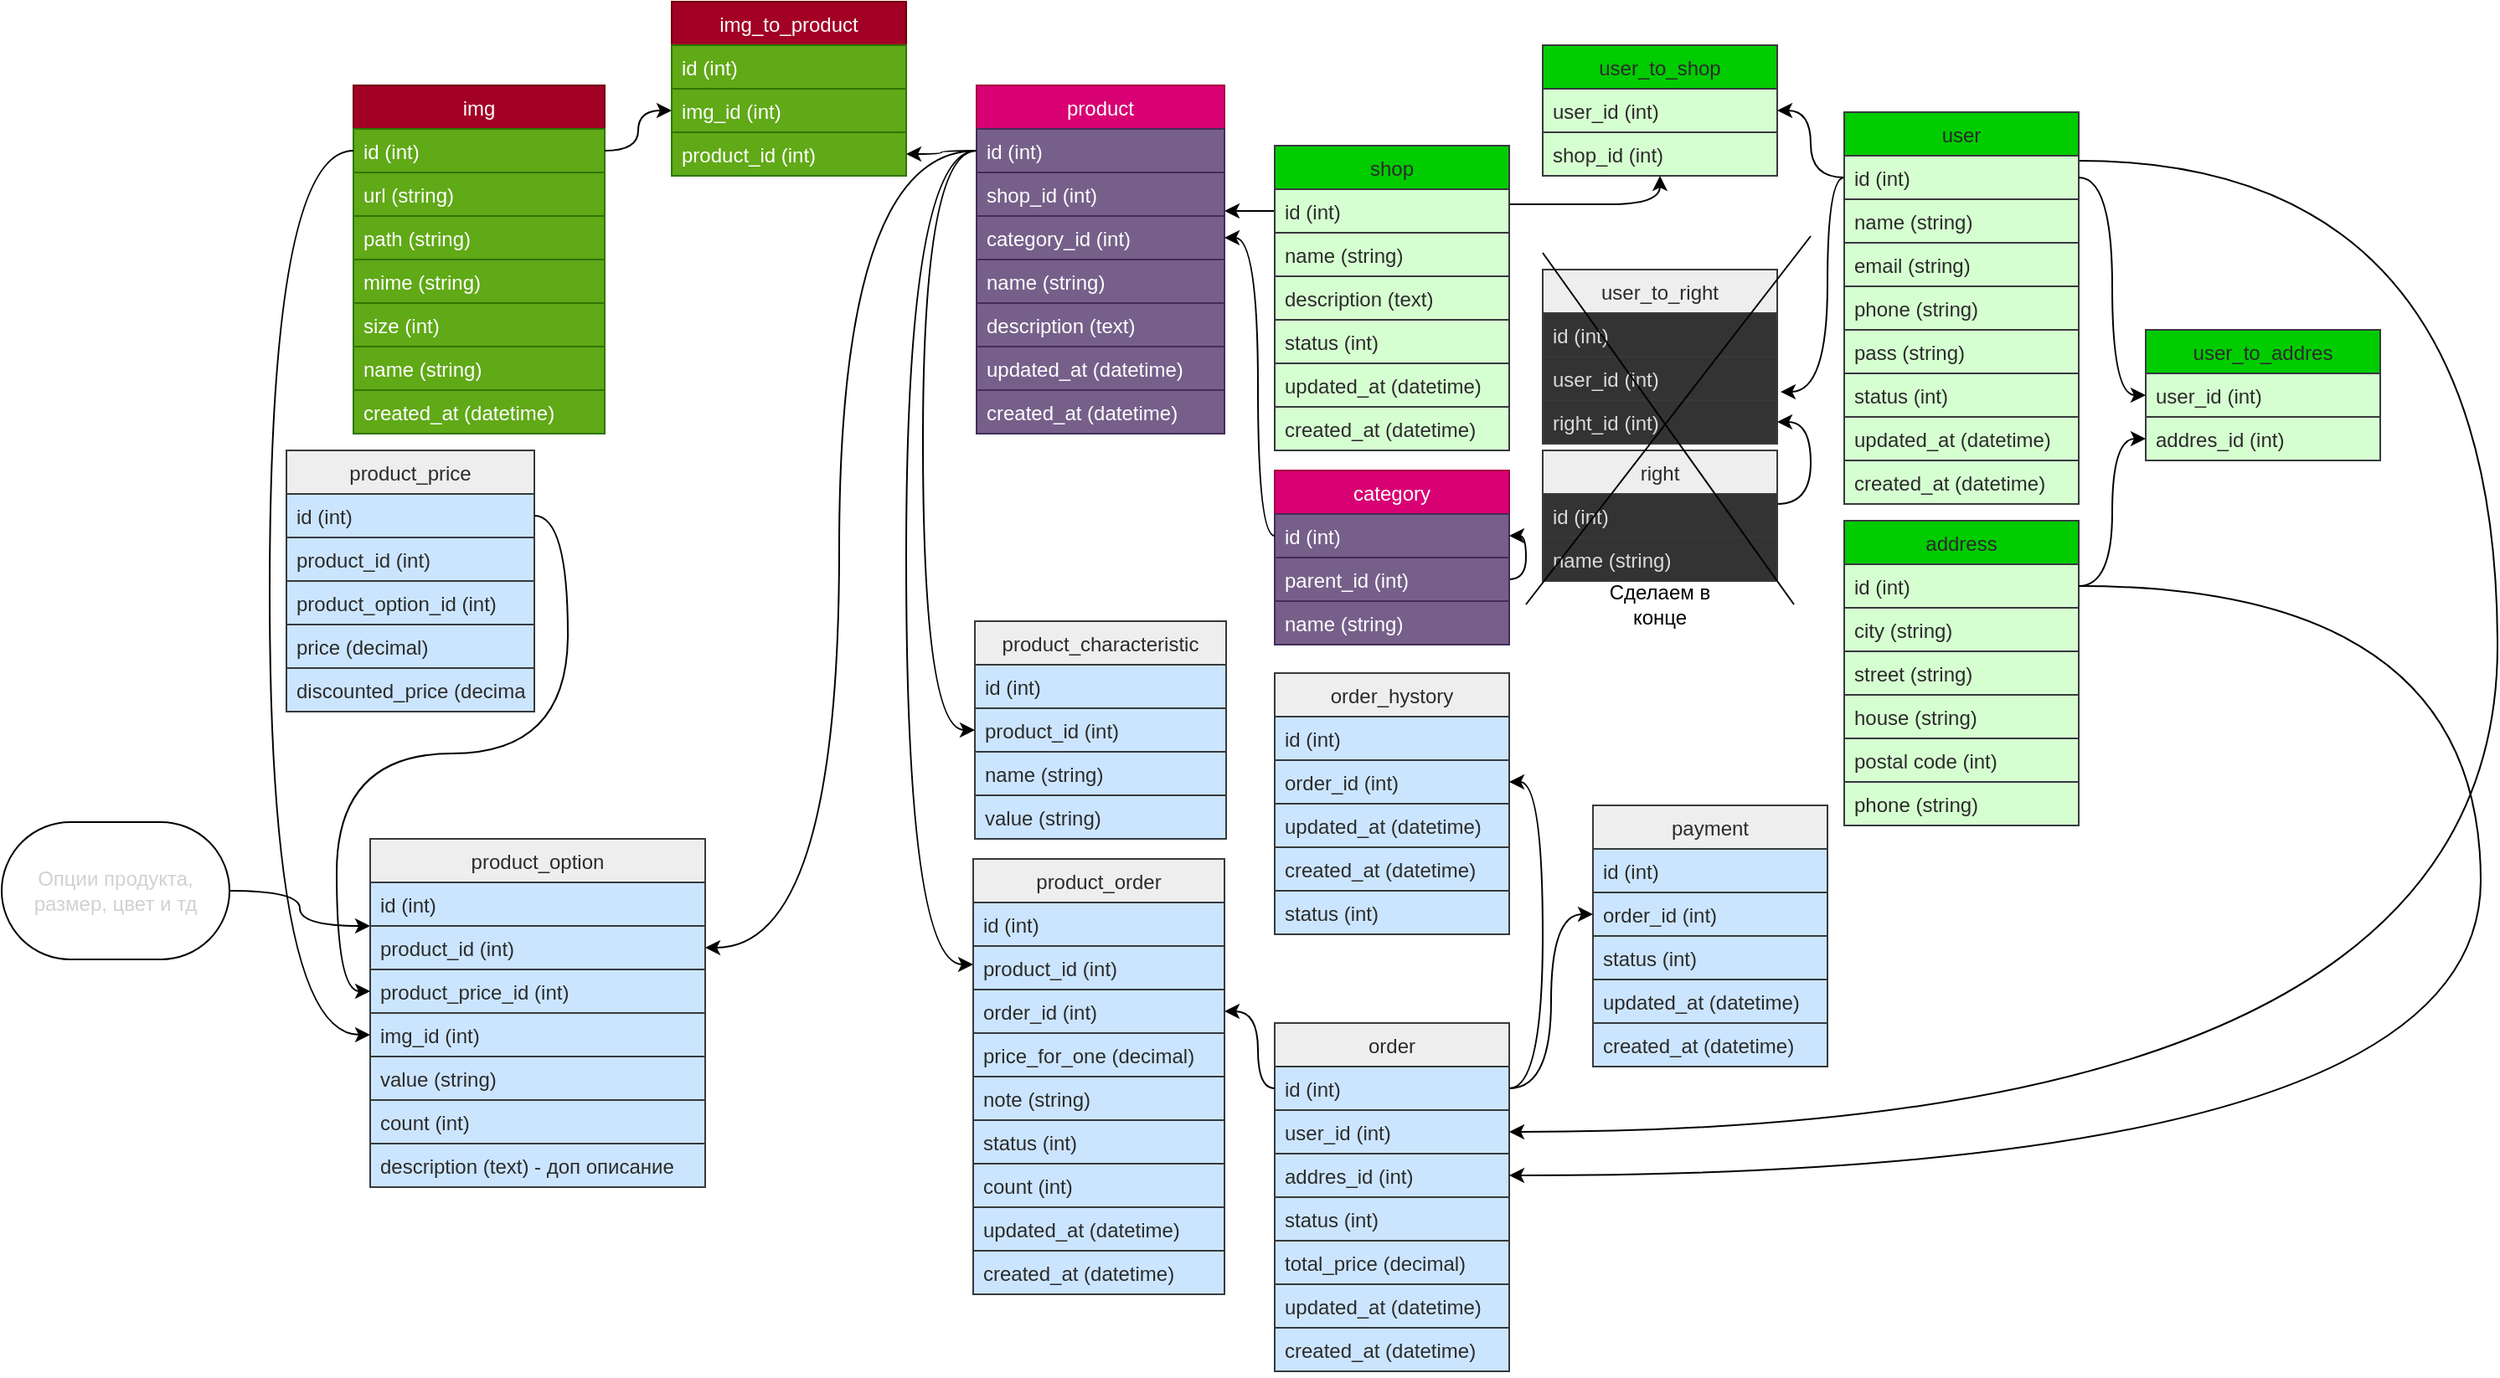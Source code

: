 <mxfile version="13.7.9" type="embed"><diagram id="L99GFlT6K3SowBf8tOCK" name="Page-1"><mxGraphModel dx="2072" dy="456" grid="1" gridSize="10" guides="1" tooltips="1" connect="1" arrows="1" fold="1" page="1" pageScale="1" pageWidth="1100" pageHeight="850" math="0" shadow="0"><root><mxCell id="0"/><mxCell id="1" parent="0"/><mxCell id="VBkov93yWaIdt4Ub14gF-1" style="edgeStyle=orthogonalEdgeStyle;orthogonalLoop=1;jettySize=auto;html=1;curved=1;fontColor=#2B2B2B;" parent="1" source="VBkov93yWaIdt4Ub14gF-20" target="VBkov93yWaIdt4Ub14gF-11" edge="1"><mxGeometry relative="1" as="geometry"><Array as="points"><mxPoint x="360" y="125"/><mxPoint x="360" y="125"/></Array></mxGeometry></mxCell><mxCell id="VBkov93yWaIdt4Ub14gF-2" style="edgeStyle=orthogonalEdgeStyle;orthogonalLoop=1;jettySize=auto;html=1;entryX=0;entryY=0.5;entryDx=0;entryDy=0;curved=1;fontColor=#2B2B2B;" parent="1" source="VBkov93yWaIdt4Ub14gF-10" target="VBkov93yWaIdt4Ub14gF-101" edge="1"><mxGeometry relative="1" as="geometry"><Array as="points"><mxPoint x="120" y="99"/><mxPoint x="120" y="445"/></Array></mxGeometry></mxCell><mxCell id="VBkov93yWaIdt4Ub14gF-3" style="edgeStyle=orthogonalEdgeStyle;orthogonalLoop=1;jettySize=auto;html=1;entryX=1;entryY=0.5;entryDx=0;entryDy=0;curved=1;fontColor=#2B2B2B;" parent="1" source="VBkov93yWaIdt4Ub14gF-66" target="VBkov93yWaIdt4Ub14gF-64" edge="1"><mxGeometry relative="1" as="geometry"><Array as="points"><mxPoint x="650" y="310"/><mxPoint x="650" y="261"/></Array></mxGeometry></mxCell><mxCell id="VBkov93yWaIdt4Ub14gF-4" style="edgeStyle=orthogonalEdgeStyle;orthogonalLoop=1;jettySize=auto;html=1;curved=1;fontColor=#2B2B2B;" parent="1" source="VBkov93yWaIdt4Ub14gF-10" target="VBkov93yWaIdt4Ub14gF-41" edge="1"><mxGeometry relative="1" as="geometry"><Array as="points"><mxPoint x="110" y="99"/><mxPoint x="110" y="585"/></Array></mxGeometry></mxCell><mxCell id="VBkov93yWaIdt4Ub14gF-5" style="edgeStyle=orthogonalEdgeStyle;orthogonalLoop=1;jettySize=auto;html=1;curved=1;fontColor=#2B2B2B;" parent="1" source="VBkov93yWaIdt4Ub14gF-20" target="VBkov93yWaIdt4Ub14gF-29" edge="1"><mxGeometry relative="1" as="geometry"><Array as="points"><mxPoint x="500" y="131"/><mxPoint x="500" y="131"/></Array></mxGeometry></mxCell><mxCell id="VBkov93yWaIdt4Ub14gF-6" style="edgeStyle=orthogonalEdgeStyle;orthogonalLoop=1;jettySize=auto;html=1;entryX=1;entryY=0.5;entryDx=0;entryDy=0;curved=1;fontColor=#2B2B2B;" parent="1" source="VBkov93yWaIdt4Ub14gF-31" target="VBkov93yWaIdt4Ub14gF-28" edge="1"><mxGeometry relative="1" as="geometry"/></mxCell><mxCell id="VBkov93yWaIdt4Ub14gF-7" style="edgeStyle=orthogonalEdgeStyle;curved=1;rounded=0;orthogonalLoop=1;jettySize=auto;html=1;entryX=1;entryY=0.5;entryDx=0;entryDy=0;fontColor=#2B2B2B;" parent="1" source="VBkov93yWaIdt4Ub14gF-31" target="VBkov93yWaIdt4Ub14gF-70" edge="1"><mxGeometry relative="1" as="geometry"><Array as="points"><mxPoint x="1060" y="105"/><mxPoint x="1060" y="685"/></Array></mxGeometry></mxCell><mxCell id="VBkov93yWaIdt4Ub14gF-8" style="edgeStyle=orthogonalEdgeStyle;curved=1;rounded=0;orthogonalLoop=1;jettySize=auto;html=1;entryX=1.014;entryY=0.808;entryDx=0;entryDy=0;entryPerimeter=0;fontColor=#2B2B2B;" parent="1" source="VBkov93yWaIdt4Ub14gF-31" target="VBkov93yWaIdt4Ub14gF-63" edge="1"><mxGeometry relative="1" as="geometry"><Array as="points"><mxPoint x="660" y="115"/><mxPoint x="660" y="243"/></Array></mxGeometry></mxCell><mxCell id="VBkov93yWaIdt4Ub14gF-9" value="product" style="swimlane;fontStyle=0;childLayout=stackLayout;horizontal=1;startSize=26;fillColor=#d80073;horizontalStack=0;resizeParent=1;resizeParentMax=0;resizeLast=0;collapsible=1;marginBottom=0;strokeColor=#A50040;fontColor=#ffffff;" parent="1" vertex="1"><mxGeometry x="152" y="60" width="148" height="208" as="geometry"><mxRectangle x="170" y="40" width="70" height="26" as="alternateBounds"/></mxGeometry></mxCell><mxCell id="VBkov93yWaIdt4Ub14gF-10" value="id (int)" style="text;strokeColor=#432D57;fillColor=#76608a;align=left;verticalAlign=top;spacingLeft=4;spacingRight=4;overflow=hidden;rotatable=0;points=[[0,0.5],[1,0.5]];portConstraint=eastwest;fontColor=#ffffff;" parent="VBkov93yWaIdt4Ub14gF-9" vertex="1"><mxGeometry y="26" width="148" height="26" as="geometry"/></mxCell><mxCell id="VBkov93yWaIdt4Ub14gF-11" value="shop_id (int)&#10; " style="text;strokeColor=#432D57;fillColor=#76608a;align=left;verticalAlign=top;spacingLeft=4;spacingRight=4;overflow=hidden;rotatable=0;points=[[0,0.5],[1,0.5]];portConstraint=eastwest;fontColor=#ffffff;" parent="VBkov93yWaIdt4Ub14gF-9" vertex="1"><mxGeometry y="52" width="148" height="26" as="geometry"/></mxCell><mxCell id="VBkov93yWaIdt4Ub14gF-12" value="category_id (int)" style="text;strokeColor=#432D57;fillColor=#76608a;align=left;verticalAlign=top;spacingLeft=4;spacingRight=4;overflow=hidden;rotatable=0;points=[[0,0.5],[1,0.5]];portConstraint=eastwest;fontColor=#ffffff;" parent="VBkov93yWaIdt4Ub14gF-9" vertex="1"><mxGeometry y="78" width="148" height="26" as="geometry"/></mxCell><mxCell id="VBkov93yWaIdt4Ub14gF-13" value="name (string)" style="text;strokeColor=#432D57;fillColor=#76608a;align=left;verticalAlign=top;spacingLeft=4;spacingRight=4;overflow=hidden;rotatable=0;points=[[0,0.5],[1,0.5]];portConstraint=eastwest;fontColor=#ffffff;" parent="VBkov93yWaIdt4Ub14gF-9" vertex="1"><mxGeometry y="104" width="148" height="26" as="geometry"/></mxCell><mxCell id="VBkov93yWaIdt4Ub14gF-14" value="description (text)" style="text;strokeColor=#432D57;fillColor=#76608a;align=left;verticalAlign=top;spacingLeft=4;spacingRight=4;overflow=hidden;rotatable=0;points=[[0,0.5],[1,0.5]];portConstraint=eastwest;fontColor=#ffffff;" parent="VBkov93yWaIdt4Ub14gF-9" vertex="1"><mxGeometry y="130" width="148" height="26" as="geometry"/></mxCell><mxCell id="VBkov93yWaIdt4Ub14gF-17" value="updated_at (datetime)" style="text;strokeColor=#432D57;fillColor=#76608a;align=left;verticalAlign=top;spacingLeft=4;spacingRight=4;overflow=hidden;rotatable=0;points=[[0,0.5],[1,0.5]];portConstraint=eastwest;fontColor=#ffffff;" parent="VBkov93yWaIdt4Ub14gF-9" vertex="1"><mxGeometry y="156" width="148" height="26" as="geometry"/></mxCell><mxCell id="VBkov93yWaIdt4Ub14gF-18" value="created_at (datetime)" style="text;strokeColor=#432D57;fillColor=#76608a;align=left;verticalAlign=top;spacingLeft=4;spacingRight=4;overflow=hidden;rotatable=0;points=[[0,0.5],[1,0.5]];portConstraint=eastwest;fontColor=#ffffff;" parent="VBkov93yWaIdt4Ub14gF-9" vertex="1"><mxGeometry y="182" width="148" height="26" as="geometry"/></mxCell><mxCell id="VBkov93yWaIdt4Ub14gF-19" value="shop" style="swimlane;fontStyle=0;childLayout=stackLayout;horizontal=1;startSize=26;horizontalStack=0;resizeParent=1;resizeParentMax=0;resizeLast=0;collapsible=1;marginBottom=0;strokeColor=#36393d;fillColor=#00CC00;fontColor=#2B2B2B;" parent="1" vertex="1"><mxGeometry x="330" y="96" width="140" height="182" as="geometry"><mxRectangle x="410" y="40" width="60" height="26" as="alternateBounds"/></mxGeometry></mxCell><mxCell id="VBkov93yWaIdt4Ub14gF-20" value="id (int)" style="text;strokeColor=#36393d;align=left;verticalAlign=top;spacingLeft=4;spacingRight=4;overflow=hidden;rotatable=0;points=[[0,0.5],[1,0.5]];portConstraint=eastwest;fillColor=#D6FFD1;fontColor=#2B2B2B;" parent="VBkov93yWaIdt4Ub14gF-19" vertex="1"><mxGeometry y="26" width="140" height="26" as="geometry"/></mxCell><mxCell id="VBkov93yWaIdt4Ub14gF-21" value="name (string)" style="text;strokeColor=#36393d;align=left;verticalAlign=top;spacingLeft=4;spacingRight=4;overflow=hidden;rotatable=0;points=[[0,0.5],[1,0.5]];portConstraint=eastwest;fillColor=#D6FFD1;fontColor=#2B2B2B;" parent="VBkov93yWaIdt4Ub14gF-19" vertex="1"><mxGeometry y="52" width="140" height="26" as="geometry"/></mxCell><mxCell id="VBkov93yWaIdt4Ub14gF-22" value="description (text)" style="text;strokeColor=#36393d;align=left;verticalAlign=top;spacingLeft=4;spacingRight=4;overflow=hidden;rotatable=0;points=[[0,0.5],[1,0.5]];portConstraint=eastwest;fillColor=#D6FFD1;fontColor=#2B2B2B;" parent="VBkov93yWaIdt4Ub14gF-19" vertex="1"><mxGeometry y="78" width="140" height="26" as="geometry"/></mxCell><mxCell id="VBkov93yWaIdt4Ub14gF-23" value="status (int)" style="text;strokeColor=#36393d;align=left;verticalAlign=top;spacingLeft=4;spacingRight=4;overflow=hidden;rotatable=0;points=[[0,0.5],[1,0.5]];portConstraint=eastwest;fillColor=#D6FFD1;fontColor=#2B2B2B;" parent="VBkov93yWaIdt4Ub14gF-19" vertex="1"><mxGeometry y="104" width="140" height="26" as="geometry"/></mxCell><mxCell id="VBkov93yWaIdt4Ub14gF-24" value="updated_at (datetime)" style="text;strokeColor=#36393d;align=left;verticalAlign=top;spacingLeft=4;spacingRight=4;overflow=hidden;rotatable=0;points=[[0,0.5],[1,0.5]];portConstraint=eastwest;fillColor=#D6FFD1;fontColor=#2B2B2B;" parent="VBkov93yWaIdt4Ub14gF-19" vertex="1"><mxGeometry y="130" width="140" height="26" as="geometry"/></mxCell><mxCell id="VBkov93yWaIdt4Ub14gF-25" value="created_at (datetime)" style="text;strokeColor=#36393d;align=left;verticalAlign=top;spacingLeft=4;spacingRight=4;overflow=hidden;rotatable=0;points=[[0,0.5],[1,0.5]];portConstraint=eastwest;fillColor=#D6FFD1;fontColor=#2B2B2B;" parent="VBkov93yWaIdt4Ub14gF-19" vertex="1"><mxGeometry y="156" width="140" height="26" as="geometry"/></mxCell><mxCell id="VBkov93yWaIdt4Ub14gF-30" value="user" style="swimlane;fontStyle=0;childLayout=stackLayout;horizontal=1;startSize=26;horizontalStack=0;resizeParent=1;resizeParentMax=0;resizeLast=0;collapsible=1;marginBottom=0;strokeColor=#36393d;fillColor=#00CC00;fontColor=#2B2B2B;" parent="1" vertex="1"><mxGeometry x="670" y="76" width="140" height="234" as="geometry"><mxRectangle x="830" y="40" width="60" height="26" as="alternateBounds"/></mxGeometry></mxCell><mxCell id="VBkov93yWaIdt4Ub14gF-31" value="id (int)" style="text;strokeColor=#36393d;align=left;verticalAlign=top;spacingLeft=4;spacingRight=4;overflow=hidden;rotatable=0;points=[[0,0.5],[1,0.5]];portConstraint=eastwest;fillColor=#D6FFD1;fontColor=#2B2B2B;" parent="VBkov93yWaIdt4Ub14gF-30" vertex="1"><mxGeometry y="26" width="140" height="26" as="geometry"/></mxCell><mxCell id="VBkov93yWaIdt4Ub14gF-32" value="name (string)" style="text;strokeColor=#36393d;align=left;verticalAlign=top;spacingLeft=4;spacingRight=4;overflow=hidden;rotatable=0;points=[[0,0.5],[1,0.5]];portConstraint=eastwest;fillColor=#D6FFD1;fontColor=#2B2B2B;" parent="VBkov93yWaIdt4Ub14gF-30" vertex="1"><mxGeometry y="52" width="140" height="26" as="geometry"/></mxCell><mxCell id="VBkov93yWaIdt4Ub14gF-33" value="email (string)" style="text;strokeColor=#36393d;align=left;verticalAlign=top;spacingLeft=4;spacingRight=4;overflow=hidden;rotatable=0;points=[[0,0.5],[1,0.5]];portConstraint=eastwest;fillColor=#D6FFD1;fontColor=#2B2B2B;" parent="VBkov93yWaIdt4Ub14gF-30" vertex="1"><mxGeometry y="78" width="140" height="26" as="geometry"/></mxCell><mxCell id="VBkov93yWaIdt4Ub14gF-34" value="phone (string)" style="text;strokeColor=#36393d;align=left;verticalAlign=top;spacingLeft=4;spacingRight=4;overflow=hidden;rotatable=0;points=[[0,0.5],[1,0.5]];portConstraint=eastwest;fillColor=#D6FFD1;fontColor=#2B2B2B;" parent="VBkov93yWaIdt4Ub14gF-30" vertex="1"><mxGeometry y="104" width="140" height="26" as="geometry"/></mxCell><mxCell id="VBkov93yWaIdt4Ub14gF-35" value="pass (string)" style="text;strokeColor=#36393d;align=left;verticalAlign=top;spacingLeft=4;spacingRight=4;overflow=hidden;rotatable=0;points=[[0,0.5],[1,0.5]];portConstraint=eastwest;fillColor=#D6FFD1;fontColor=#2B2B2B;" parent="VBkov93yWaIdt4Ub14gF-30" vertex="1"><mxGeometry y="130" width="140" height="26" as="geometry"/></mxCell><mxCell id="VBkov93yWaIdt4Ub14gF-36" value="status (int)" style="text;strokeColor=#36393d;align=left;verticalAlign=top;spacingLeft=4;spacingRight=4;overflow=hidden;rotatable=0;points=[[0,0.5],[1,0.5]];portConstraint=eastwest;fillColor=#D6FFD1;fontColor=#2B2B2B;" parent="VBkov93yWaIdt4Ub14gF-30" vertex="1"><mxGeometry y="156" width="140" height="26" as="geometry"/></mxCell><mxCell id="VBkov93yWaIdt4Ub14gF-37" value="updated_at (datetime)" style="text;strokeColor=#36393d;align=left;verticalAlign=top;spacingLeft=4;spacingRight=4;overflow=hidden;rotatable=0;points=[[0,0.5],[1,0.5]];portConstraint=eastwest;fillColor=#D6FFD1;fontColor=#2B2B2B;" parent="VBkov93yWaIdt4Ub14gF-30" vertex="1"><mxGeometry y="182" width="140" height="26" as="geometry"/></mxCell><mxCell id="VBkov93yWaIdt4Ub14gF-38" value="created_at (datetime)" style="text;strokeColor=#36393d;align=left;verticalAlign=top;spacingLeft=4;spacingRight=4;overflow=hidden;rotatable=0;points=[[0,0.5],[1,0.5]];portConstraint=eastwest;fillColor=#D6FFD1;fontColor=#2B2B2B;" parent="VBkov93yWaIdt4Ub14gF-30" vertex="1"><mxGeometry y="208" width="140" height="26" as="geometry"/></mxCell><mxCell id="VBkov93yWaIdt4Ub14gF-26" value="user_to_shop" style="swimlane;fontStyle=0;childLayout=stackLayout;horizontal=1;startSize=26;horizontalStack=0;resizeParent=1;resizeParentMax=0;resizeLast=0;collapsible=1;marginBottom=0;strokeColor=#36393d;fillColor=#00CC00;fontColor=#2B2B2B;" parent="1" vertex="1"><mxGeometry x="490" y="36" width="140" height="78" as="geometry"><mxRectangle x="630" y="40" width="120" height="26" as="alternateBounds"/></mxGeometry></mxCell><mxCell id="VBkov93yWaIdt4Ub14gF-28" value="user_id (int)" style="text;strokeColor=#36393d;align=left;verticalAlign=top;spacingLeft=4;spacingRight=4;overflow=hidden;rotatable=0;points=[[0,0.5],[1,0.5]];portConstraint=eastwest;fillColor=#D6FFD1;fontColor=#2B2B2B;" parent="VBkov93yWaIdt4Ub14gF-26" vertex="1"><mxGeometry y="26" width="140" height="26" as="geometry"/></mxCell><mxCell id="VBkov93yWaIdt4Ub14gF-29" value="shop_id (int)" style="text;strokeColor=#36393d;align=left;verticalAlign=top;spacingLeft=4;spacingRight=4;overflow=hidden;rotatable=0;points=[[0,0.5],[1,0.5]];portConstraint=eastwest;fillColor=#D6FFD1;fontColor=#2B2B2B;" parent="VBkov93yWaIdt4Ub14gF-26" vertex="1"><mxGeometry y="52" width="140" height="26" as="geometry"/></mxCell><mxCell id="VBkov93yWaIdt4Ub14gF-39" value="product_order" style="swimlane;fontStyle=0;childLayout=stackLayout;horizontal=1;startSize=26;fillColor=#eeeeee;horizontalStack=0;resizeParent=1;resizeParentMax=0;resizeLast=0;collapsible=1;marginBottom=0;strokeColor=#36393d;fontColor=#2B2B2B;" parent="1" vertex="1"><mxGeometry x="150" y="522" width="150" height="260" as="geometry"/></mxCell><mxCell id="VBkov93yWaIdt4Ub14gF-40" value="id (int)" style="text;strokeColor=#36393d;fillColor=#cce5ff;align=left;verticalAlign=top;spacingLeft=4;spacingRight=4;overflow=hidden;rotatable=0;points=[[0,0.5],[1,0.5]];portConstraint=eastwest;fontColor=#2B2B2B;" parent="VBkov93yWaIdt4Ub14gF-39" vertex="1"><mxGeometry y="26" width="150" height="26" as="geometry"/></mxCell><mxCell id="VBkov93yWaIdt4Ub14gF-41" value="product_id (int)&#10;&#10;&#10;" style="text;strokeColor=#36393d;fillColor=#cce5ff;align=left;verticalAlign=top;spacingLeft=4;spacingRight=4;overflow=hidden;rotatable=0;points=[[0,0.5],[1,0.5]];portConstraint=eastwest;fontColor=#2B2B2B;" parent="VBkov93yWaIdt4Ub14gF-39" vertex="1"><mxGeometry y="52" width="150" height="26" as="geometry"/></mxCell><mxCell id="VBkov93yWaIdt4Ub14gF-42" value="order_id (int)" style="text;strokeColor=#36393d;fillColor=#cce5ff;align=left;verticalAlign=top;spacingLeft=4;spacingRight=4;overflow=hidden;rotatable=0;points=[[0,0.5],[1,0.5]];portConstraint=eastwest;fontColor=#2B2B2B;" parent="VBkov93yWaIdt4Ub14gF-39" vertex="1"><mxGeometry y="78" width="150" height="26" as="geometry"/></mxCell><mxCell id="VBkov93yWaIdt4Ub14gF-43" value="price_for_one (decimal)" style="text;strokeColor=#36393d;fillColor=#cce5ff;align=left;verticalAlign=top;spacingLeft=4;spacingRight=4;overflow=hidden;rotatable=0;points=[[0,0.5],[1,0.5]];portConstraint=eastwest;fontColor=#2B2B2B;" parent="VBkov93yWaIdt4Ub14gF-39" vertex="1"><mxGeometry y="104" width="150" height="26" as="geometry"/></mxCell><mxCell id="VBkov93yWaIdt4Ub14gF-44" value="note (string)" style="text;strokeColor=#36393d;fillColor=#cce5ff;align=left;verticalAlign=top;spacingLeft=4;spacingRight=4;overflow=hidden;rotatable=0;points=[[0,0.5],[1,0.5]];portConstraint=eastwest;fontColor=#2B2B2B;" parent="VBkov93yWaIdt4Ub14gF-39" vertex="1"><mxGeometry y="130" width="150" height="26" as="geometry"/></mxCell><mxCell id="VBkov93yWaIdt4Ub14gF-45" value="status (int)" style="text;strokeColor=#36393d;fillColor=#cce5ff;align=left;verticalAlign=top;spacingLeft=4;spacingRight=4;overflow=hidden;rotatable=0;points=[[0,0.5],[1,0.5]];portConstraint=eastwest;fontColor=#2B2B2B;" parent="VBkov93yWaIdt4Ub14gF-39" vertex="1"><mxGeometry y="156" width="150" height="26" as="geometry"/></mxCell><mxCell id="VBkov93yWaIdt4Ub14gF-46" value="count (int)" style="text;strokeColor=#36393d;fillColor=#cce5ff;align=left;verticalAlign=top;spacingLeft=4;spacingRight=4;overflow=hidden;rotatable=0;points=[[0,0.5],[1,0.5]];portConstraint=eastwest;fontColor=#2B2B2B;" parent="VBkov93yWaIdt4Ub14gF-39" vertex="1"><mxGeometry y="182" width="150" height="26" as="geometry"/></mxCell><mxCell id="VBkov93yWaIdt4Ub14gF-47" value="updated_at (datetime)" style="text;strokeColor=#36393d;fillColor=#cce5ff;align=left;verticalAlign=top;spacingLeft=4;spacingRight=4;overflow=hidden;rotatable=0;points=[[0,0.5],[1,0.5]];portConstraint=eastwest;fontColor=#2B2B2B;" parent="VBkov93yWaIdt4Ub14gF-39" vertex="1"><mxGeometry y="208" width="150" height="26" as="geometry"/></mxCell><mxCell id="VBkov93yWaIdt4Ub14gF-48" value="created_at (datetime)" style="text;strokeColor=#36393d;fillColor=#cce5ff;align=left;verticalAlign=top;spacingLeft=4;spacingRight=4;overflow=hidden;rotatable=0;points=[[0,0.5],[1,0.5]];portConstraint=eastwest;fontColor=#2B2B2B;" parent="VBkov93yWaIdt4Ub14gF-39" vertex="1"><mxGeometry y="234" width="150" height="26" as="geometry"/></mxCell><mxCell id="VBkov93yWaIdt4Ub14gF-49" value="category" style="swimlane;fontStyle=0;childLayout=stackLayout;horizontal=1;startSize=26;fillColor=#d80073;horizontalStack=0;resizeParent=1;resizeParentMax=0;resizeLast=0;collapsible=1;marginBottom=0;strokeColor=#A50040;fontColor=#ffffff;" parent="1" vertex="1"><mxGeometry x="330" y="290" width="140" height="104" as="geometry"><mxRectangle x="410" y="290" width="80" height="26" as="alternateBounds"/></mxGeometry></mxCell><mxCell id="VBkov93yWaIdt4Ub14gF-50" value="id (int)" style="text;strokeColor=#432D57;fillColor=#76608a;align=left;verticalAlign=top;spacingLeft=4;spacingRight=4;overflow=hidden;rotatable=0;points=[[0,0.5],[1,0.5]];portConstraint=eastwest;fontColor=#ffffff;" parent="VBkov93yWaIdt4Ub14gF-49" vertex="1"><mxGeometry y="26" width="140" height="26" as="geometry"/></mxCell><mxCell id="VBkov93yWaIdt4Ub14gF-51" style="edgeStyle=orthogonalEdgeStyle;orthogonalLoop=1;jettySize=auto;html=1;curved=1;fontColor=#2B2B2B;" parent="VBkov93yWaIdt4Ub14gF-49" source="VBkov93yWaIdt4Ub14gF-52" target="VBkov93yWaIdt4Ub14gF-50" edge="1"><mxGeometry relative="1" as="geometry"><Array as="points"><mxPoint x="150" y="65"/><mxPoint x="150" y="39"/></Array></mxGeometry></mxCell><mxCell id="VBkov93yWaIdt4Ub14gF-52" value="parent_id (int)&#10;" style="text;strokeColor=#432D57;fillColor=#76608a;align=left;verticalAlign=top;spacingLeft=4;spacingRight=4;overflow=hidden;rotatable=0;points=[[0,0.5],[1,0.5]];portConstraint=eastwest;fontColor=#ffffff;" parent="VBkov93yWaIdt4Ub14gF-49" vertex="1"><mxGeometry y="52" width="140" height="26" as="geometry"/></mxCell><mxCell id="VBkov93yWaIdt4Ub14gF-53" value="name (string)" style="text;strokeColor=#432D57;fillColor=#76608a;align=left;verticalAlign=top;spacingLeft=4;spacingRight=4;overflow=hidden;rotatable=0;points=[[0,0.5],[1,0.5]];portConstraint=eastwest;fontColor=#ffffff;" parent="VBkov93yWaIdt4Ub14gF-49" vertex="1"><mxGeometry y="78" width="140" height="26" as="geometry"/></mxCell><mxCell id="VBkov93yWaIdt4Ub14gF-54" value="order_hystory" style="swimlane;fontStyle=0;childLayout=stackLayout;horizontal=1;startSize=26;fillColor=#eeeeee;horizontalStack=0;resizeParent=1;resizeParentMax=0;resizeLast=0;collapsible=1;marginBottom=0;strokeColor=#36393d;fontColor=#2B2B2B;" parent="1" vertex="1"><mxGeometry x="330" y="411" width="140" height="156" as="geometry"/></mxCell><mxCell id="VBkov93yWaIdt4Ub14gF-55" value="id (int)" style="text;strokeColor=#36393d;fillColor=#cce5ff;align=left;verticalAlign=top;spacingLeft=4;spacingRight=4;overflow=hidden;rotatable=0;points=[[0,0.5],[1,0.5]];portConstraint=eastwest;fontColor=#2B2B2B;" parent="VBkov93yWaIdt4Ub14gF-54" vertex="1"><mxGeometry y="26" width="140" height="26" as="geometry"/></mxCell><mxCell id="VBkov93yWaIdt4Ub14gF-56" value="order_id (int)" style="text;strokeColor=#36393d;fillColor=#cce5ff;align=left;verticalAlign=top;spacingLeft=4;spacingRight=4;overflow=hidden;rotatable=0;points=[[0,0.5],[1,0.5]];portConstraint=eastwest;fontColor=#2B2B2B;" parent="VBkov93yWaIdt4Ub14gF-54" vertex="1"><mxGeometry y="52" width="140" height="26" as="geometry"/></mxCell><mxCell id="VBkov93yWaIdt4Ub14gF-57" value="updated_at (datetime)" style="text;strokeColor=#36393d;fillColor=#cce5ff;align=left;verticalAlign=top;spacingLeft=4;spacingRight=4;overflow=hidden;rotatable=0;points=[[0,0.5],[1,0.5]];portConstraint=eastwest;fontColor=#2B2B2B;" parent="VBkov93yWaIdt4Ub14gF-54" vertex="1"><mxGeometry y="78" width="140" height="26" as="geometry"/></mxCell><mxCell id="VBkov93yWaIdt4Ub14gF-58" value="created_at (datetime)" style="text;strokeColor=#36393d;fillColor=#cce5ff;align=left;verticalAlign=top;spacingLeft=4;spacingRight=4;overflow=hidden;rotatable=0;points=[[0,0.5],[1,0.5]];portConstraint=eastwest;fontColor=#2B2B2B;" parent="VBkov93yWaIdt4Ub14gF-54" vertex="1"><mxGeometry y="104" width="140" height="26" as="geometry"/></mxCell><mxCell id="VBkov93yWaIdt4Ub14gF-59" value="status (int)" style="text;strokeColor=#36393d;fillColor=#cce5ff;align=left;verticalAlign=top;spacingLeft=4;spacingRight=4;overflow=hidden;rotatable=0;points=[[0,0.5],[1,0.5]];portConstraint=eastwest;fontColor=#2B2B2B;" parent="VBkov93yWaIdt4Ub14gF-54" vertex="1"><mxGeometry y="130" width="140" height="26" as="geometry"/></mxCell><mxCell id="VBkov93yWaIdt4Ub14gF-60" style="edgeStyle=orthogonalEdgeStyle;curved=1;rounded=0;orthogonalLoop=1;jettySize=auto;html=1;fontColor=#2B2B2B;" parent="1" source="VBkov93yWaIdt4Ub14gF-50" target="VBkov93yWaIdt4Ub14gF-12" edge="1"><mxGeometry relative="1" as="geometry"><Array as="points"><mxPoint x="320" y="329"/><mxPoint x="320" y="151"/></Array></mxGeometry></mxCell><mxCell id="VBkov93yWaIdt4Ub14gF-61" value="user_to_right" style="swimlane;fontStyle=0;childLayout=stackLayout;horizontal=1;startSize=26;fillColor=#eeeeee;horizontalStack=0;resizeParent=1;resizeParentMax=0;resizeLast=0;collapsible=1;marginBottom=0;strokeColor=#36393d;fontColor=#2B2B2B;" parent="1" vertex="1"><mxGeometry x="490" y="170" width="140" height="104" as="geometry"><mxRectangle x="630" y="180" width="110" height="26" as="alternateBounds"/></mxGeometry></mxCell><mxCell id="VBkov93yWaIdt4Ub14gF-62" value="id (int)" style="text;strokeColor=#36393d;align=left;verticalAlign=top;spacingLeft=4;spacingRight=4;overflow=hidden;rotatable=0;points=[[0,0.5],[1,0.5]];portConstraint=eastwest;fillColor=#333333;fontColor=#DBDBDB;" parent="VBkov93yWaIdt4Ub14gF-61" vertex="1"><mxGeometry y="26" width="140" height="26" as="geometry"/></mxCell><mxCell id="VBkov93yWaIdt4Ub14gF-63" value="user_id (int)" style="text;strokeColor=#36393d;align=left;verticalAlign=top;spacingLeft=4;spacingRight=4;overflow=hidden;rotatable=0;points=[[0,0.5],[1,0.5]];portConstraint=eastwest;fillColor=#333333;fontColor=#DBDBDB;" parent="VBkov93yWaIdt4Ub14gF-61" vertex="1"><mxGeometry y="52" width="140" height="26" as="geometry"/></mxCell><mxCell id="VBkov93yWaIdt4Ub14gF-64" value="right_id (int)" style="text;strokeColor=#36393d;align=left;verticalAlign=top;spacingLeft=4;spacingRight=4;overflow=hidden;rotatable=0;points=[[0,0.5],[1,0.5]];portConstraint=eastwest;fillColor=#333333;fontColor=#DBDBDB;" parent="VBkov93yWaIdt4Ub14gF-61" vertex="1"><mxGeometry y="78" width="140" height="26" as="geometry"/></mxCell><mxCell id="VBkov93yWaIdt4Ub14gF-65" value="right" style="swimlane;fontStyle=0;childLayout=stackLayout;horizontal=1;startSize=26;fillColor=#eeeeee;horizontalStack=0;resizeParent=1;resizeParentMax=0;resizeLast=0;collapsible=1;marginBottom=0;strokeColor=#36393d;fontColor=#2B2B2B;" parent="1" vertex="1"><mxGeometry x="490" y="278" width="140" height="78" as="geometry"><mxRectangle x="630" y="310" width="60" height="26" as="alternateBounds"/></mxGeometry></mxCell><mxCell id="VBkov93yWaIdt4Ub14gF-66" value="id (int)" style="text;strokeColor=#36393d;align=left;verticalAlign=top;spacingLeft=4;spacingRight=4;overflow=hidden;rotatable=0;points=[[0,0.5],[1,0.5]];portConstraint=eastwest;fillColor=#333333;fontColor=#DBDBDB;" parent="VBkov93yWaIdt4Ub14gF-65" vertex="1"><mxGeometry y="26" width="140" height="26" as="geometry"/></mxCell><mxCell id="VBkov93yWaIdt4Ub14gF-67" value="name (string)" style="text;strokeColor=#36393d;align=left;verticalAlign=top;spacingLeft=4;spacingRight=4;overflow=hidden;rotatable=0;points=[[0,0.5],[1,0.5]];portConstraint=eastwest;fillColor=#333333;fontColor=#DBDBDB;" parent="VBkov93yWaIdt4Ub14gF-65" vertex="1"><mxGeometry y="52" width="140" height="26" as="geometry"/></mxCell><mxCell id="X8WG8Pv5fmDvKheyrrQq-1" value="" style="endArrow=none;html=1;fontColor=#2B2B2B;" parent="VBkov93yWaIdt4Ub14gF-65" edge="1"><mxGeometry width="50" height="50" relative="1" as="geometry"><mxPoint x="-10" y="92" as="sourcePoint"/><mxPoint x="160" y="-128" as="targetPoint"/></mxGeometry></mxCell><mxCell id="VBkov93yWaIdt4Ub14gF-68" value="order" style="swimlane;fontStyle=0;childLayout=stackLayout;horizontal=1;startSize=26;fillColor=#eeeeee;horizontalStack=0;resizeParent=1;resizeParentMax=0;resizeLast=0;collapsible=1;marginBottom=0;strokeColor=#36393d;fontColor=#2B2B2B;" parent="1" vertex="1"><mxGeometry x="330" y="620" width="140" height="208" as="geometry"/></mxCell><mxCell id="VBkov93yWaIdt4Ub14gF-69" value="id (int)" style="text;strokeColor=#36393d;fillColor=#cce5ff;align=left;verticalAlign=top;spacingLeft=4;spacingRight=4;overflow=hidden;rotatable=0;points=[[0,0.5],[1,0.5]];portConstraint=eastwest;fontColor=#2B2B2B;" parent="VBkov93yWaIdt4Ub14gF-68" vertex="1"><mxGeometry y="26" width="140" height="26" as="geometry"/></mxCell><mxCell id="VBkov93yWaIdt4Ub14gF-70" value="user_id (int)" style="text;strokeColor=#36393d;fillColor=#cce5ff;align=left;verticalAlign=top;spacingLeft=4;spacingRight=4;overflow=hidden;rotatable=0;points=[[0,0.5],[1,0.5]];portConstraint=eastwest;fontColor=#2B2B2B;" parent="VBkov93yWaIdt4Ub14gF-68" vertex="1"><mxGeometry y="52" width="140" height="26" as="geometry"/></mxCell><mxCell id="VBkov93yWaIdt4Ub14gF-71" value="addres_id (int)" style="text;strokeColor=#36393d;fillColor=#cce5ff;align=left;verticalAlign=top;spacingLeft=4;spacingRight=4;overflow=hidden;rotatable=0;points=[[0,0.5],[1,0.5]];portConstraint=eastwest;fontColor=#2B2B2B;" parent="VBkov93yWaIdt4Ub14gF-68" vertex="1"><mxGeometry y="78" width="140" height="26" as="geometry"/></mxCell><mxCell id="VBkov93yWaIdt4Ub14gF-72" value="status (int)" style="text;strokeColor=#36393d;fillColor=#cce5ff;align=left;verticalAlign=top;spacingLeft=4;spacingRight=4;overflow=hidden;rotatable=0;points=[[0,0.5],[1,0.5]];portConstraint=eastwest;fontColor=#2B2B2B;" parent="VBkov93yWaIdt4Ub14gF-68" vertex="1"><mxGeometry y="104" width="140" height="26" as="geometry"/></mxCell><mxCell id="VBkov93yWaIdt4Ub14gF-73" value="total_price (decimal)" style="text;strokeColor=#36393d;fillColor=#cce5ff;align=left;verticalAlign=top;spacingLeft=4;spacingRight=4;overflow=hidden;rotatable=0;points=[[0,0.5],[1,0.5]];portConstraint=eastwest;fontColor=#2B2B2B;" parent="VBkov93yWaIdt4Ub14gF-68" vertex="1"><mxGeometry y="130" width="140" height="26" as="geometry"/></mxCell><mxCell id="VBkov93yWaIdt4Ub14gF-74" value="updated_at (datetime)" style="text;strokeColor=#36393d;fillColor=#cce5ff;align=left;verticalAlign=top;spacingLeft=4;spacingRight=4;overflow=hidden;rotatable=0;points=[[0,0.5],[1,0.5]];portConstraint=eastwest;fontColor=#2B2B2B;" parent="VBkov93yWaIdt4Ub14gF-68" vertex="1"><mxGeometry y="156" width="140" height="26" as="geometry"/></mxCell><mxCell id="VBkov93yWaIdt4Ub14gF-75" value="created_at (datetime)" style="text;strokeColor=#36393d;fillColor=#cce5ff;align=left;verticalAlign=top;spacingLeft=4;spacingRight=4;overflow=hidden;rotatable=0;points=[[0,0.5],[1,0.5]];portConstraint=eastwest;fontColor=#2B2B2B;" parent="VBkov93yWaIdt4Ub14gF-68" vertex="1"><mxGeometry y="182" width="140" height="26" as="geometry"/></mxCell><mxCell id="VBkov93yWaIdt4Ub14gF-76" style="edgeStyle=orthogonalEdgeStyle;curved=1;rounded=0;orthogonalLoop=1;jettySize=auto;html=1;entryX=0;entryY=0.5;entryDx=0;entryDy=0;fontColor=#2B2B2B;" parent="1" source="VBkov93yWaIdt4Ub14gF-31" target="VBkov93yWaIdt4Ub14gF-79" edge="1"><mxGeometry relative="1" as="geometry"/></mxCell><mxCell id="VBkov93yWaIdt4Ub14gF-77" value="user_to_addres" style="swimlane;fontStyle=0;childLayout=stackLayout;horizontal=1;startSize=26;horizontalStack=0;resizeParent=1;resizeParentMax=0;resizeLast=0;collapsible=1;marginBottom=0;strokeColor=#36393d;fillColor=#00CC00;fontColor=#2B2B2B;" parent="1" vertex="1"><mxGeometry x="850" y="206" width="140" height="78" as="geometry"><mxRectangle x="630" y="40" width="120" height="26" as="alternateBounds"/></mxGeometry></mxCell><mxCell id="VBkov93yWaIdt4Ub14gF-79" value="user_id (int)" style="text;align=left;verticalAlign=top;spacingLeft=4;spacingRight=4;overflow=hidden;rotatable=0;points=[[0,0.5],[1,0.5]];portConstraint=eastwest;strokeColor=#36393d;fillColor=#D6FFD1;fontColor=#2B2B2B;" parent="VBkov93yWaIdt4Ub14gF-77" vertex="1"><mxGeometry y="26" width="140" height="26" as="geometry"/></mxCell><mxCell id="VBkov93yWaIdt4Ub14gF-80" value="addres_id (int)" style="text;align=left;verticalAlign=top;spacingLeft=4;spacingRight=4;overflow=hidden;rotatable=0;points=[[0,0.5],[1,0.5]];portConstraint=eastwest;strokeColor=#36393d;fillColor=#D6FFD1;fontColor=#2B2B2B;" parent="VBkov93yWaIdt4Ub14gF-77" vertex="1"><mxGeometry y="52" width="140" height="26" as="geometry"/></mxCell><mxCell id="VBkov93yWaIdt4Ub14gF-81" value="address" style="swimlane;fontStyle=0;childLayout=stackLayout;horizontal=1;startSize=26;horizontalStack=0;resizeParent=1;resizeParentMax=0;resizeLast=0;collapsible=1;marginBottom=0;strokeColor=#36393d;fillColor=#00CC00;fontColor=#2B2B2B;" parent="1" vertex="1"><mxGeometry x="670" y="320" width="140" height="182" as="geometry"/></mxCell><mxCell id="VBkov93yWaIdt4Ub14gF-82" value="id (int)" style="text;strokeColor=#36393d;align=left;verticalAlign=top;spacingLeft=4;spacingRight=4;overflow=hidden;rotatable=0;points=[[0,0.5],[1,0.5]];portConstraint=eastwest;fillColor=#D6FFD1;fontColor=#2B2B2B;" parent="VBkov93yWaIdt4Ub14gF-81" vertex="1"><mxGeometry y="26" width="140" height="26" as="geometry"/></mxCell><mxCell id="VBkov93yWaIdt4Ub14gF-83" value="city (string)" style="text;strokeColor=#36393d;align=left;verticalAlign=top;spacingLeft=4;spacingRight=4;overflow=hidden;rotatable=0;points=[[0,0.5],[1,0.5]];portConstraint=eastwest;fillColor=#D6FFD1;fontColor=#2B2B2B;" parent="VBkov93yWaIdt4Ub14gF-81" vertex="1"><mxGeometry y="52" width="140" height="26" as="geometry"/></mxCell><mxCell id="VBkov93yWaIdt4Ub14gF-84" value="street (string)" style="text;strokeColor=#36393d;align=left;verticalAlign=top;spacingLeft=4;spacingRight=4;overflow=hidden;rotatable=0;points=[[0,0.5],[1,0.5]];portConstraint=eastwest;fillColor=#D6FFD1;fontColor=#2B2B2B;" parent="VBkov93yWaIdt4Ub14gF-81" vertex="1"><mxGeometry y="78" width="140" height="26" as="geometry"/></mxCell><mxCell id="VBkov93yWaIdt4Ub14gF-85" value="house (string)" style="text;strokeColor=#36393d;align=left;verticalAlign=top;spacingLeft=4;spacingRight=4;overflow=hidden;rotatable=0;points=[[0,0.5],[1,0.5]];portConstraint=eastwest;fillColor=#D6FFD1;fontColor=#2B2B2B;" parent="VBkov93yWaIdt4Ub14gF-81" vertex="1"><mxGeometry y="104" width="140" height="26" as="geometry"/></mxCell><mxCell id="VBkov93yWaIdt4Ub14gF-86" value="postal code (int)" style="text;strokeColor=#36393d;align=left;verticalAlign=top;spacingLeft=4;spacingRight=4;overflow=hidden;rotatable=0;points=[[0,0.5],[1,0.5]];portConstraint=eastwest;fillColor=#D6FFD1;fontColor=#2B2B2B;" parent="VBkov93yWaIdt4Ub14gF-81" vertex="1"><mxGeometry y="130" width="140" height="26" as="geometry"/></mxCell><mxCell id="VBkov93yWaIdt4Ub14gF-87" value="phone (string)" style="text;strokeColor=#36393d;align=left;verticalAlign=top;spacingLeft=4;spacingRight=4;overflow=hidden;rotatable=0;points=[[0,0.5],[1,0.5]];portConstraint=eastwest;fillColor=#D6FFD1;fontColor=#2B2B2B;" parent="VBkov93yWaIdt4Ub14gF-81" vertex="1"><mxGeometry y="156" width="140" height="26" as="geometry"/></mxCell><mxCell id="VBkov93yWaIdt4Ub14gF-88" style="edgeStyle=orthogonalEdgeStyle;curved=1;rounded=0;orthogonalLoop=1;jettySize=auto;html=1;fontColor=#2B2B2B;" parent="1" source="VBkov93yWaIdt4Ub14gF-82" target="VBkov93yWaIdt4Ub14gF-80" edge="1"><mxGeometry relative="1" as="geometry"/></mxCell><mxCell id="VBkov93yWaIdt4Ub14gF-89" style="edgeStyle=orthogonalEdgeStyle;curved=1;rounded=0;orthogonalLoop=1;jettySize=auto;html=1;fontColor=#2B2B2B;" parent="1" source="VBkov93yWaIdt4Ub14gF-82" target="VBkov93yWaIdt4Ub14gF-71" edge="1"><mxGeometry relative="1" as="geometry"><Array as="points"><mxPoint x="1050" y="359"/><mxPoint x="1050" y="711"/></Array></mxGeometry></mxCell><mxCell id="VBkov93yWaIdt4Ub14gF-90" value="payment" style="swimlane;fontStyle=0;childLayout=stackLayout;horizontal=1;startSize=26;fillColor=#eeeeee;horizontalStack=0;resizeParent=1;resizeParentMax=0;resizeLast=0;collapsible=1;marginBottom=0;strokeColor=#36393d;fontColor=#2B2B2B;" parent="1" vertex="1"><mxGeometry x="520" y="490" width="140" height="156" as="geometry"/></mxCell><mxCell id="VBkov93yWaIdt4Ub14gF-91" value="id (int)" style="text;strokeColor=#36393d;fillColor=#cce5ff;align=left;verticalAlign=top;spacingLeft=4;spacingRight=4;overflow=hidden;rotatable=0;points=[[0,0.5],[1,0.5]];portConstraint=eastwest;fontColor=#2B2B2B;" parent="VBkov93yWaIdt4Ub14gF-90" vertex="1"><mxGeometry y="26" width="140" height="26" as="geometry"/></mxCell><mxCell id="VBkov93yWaIdt4Ub14gF-92" value="order_id (int)" style="text;strokeColor=#36393d;fillColor=#cce5ff;align=left;verticalAlign=top;spacingLeft=4;spacingRight=4;overflow=hidden;rotatable=0;points=[[0,0.5],[1,0.5]];portConstraint=eastwest;fontColor=#2B2B2B;" parent="VBkov93yWaIdt4Ub14gF-90" vertex="1"><mxGeometry y="52" width="140" height="26" as="geometry"/></mxCell><mxCell id="VBkov93yWaIdt4Ub14gF-93" value="status (int)" style="text;strokeColor=#36393d;fillColor=#cce5ff;align=left;verticalAlign=top;spacingLeft=4;spacingRight=4;overflow=hidden;rotatable=0;points=[[0,0.5],[1,0.5]];portConstraint=eastwest;fontColor=#2B2B2B;" parent="VBkov93yWaIdt4Ub14gF-90" vertex="1"><mxGeometry y="78" width="140" height="26" as="geometry"/></mxCell><mxCell id="VBkov93yWaIdt4Ub14gF-94" value="updated_at (datetime)" style="text;strokeColor=#36393d;fillColor=#cce5ff;align=left;verticalAlign=top;spacingLeft=4;spacingRight=4;overflow=hidden;rotatable=0;points=[[0,0.5],[1,0.5]];portConstraint=eastwest;fontColor=#2B2B2B;" parent="VBkov93yWaIdt4Ub14gF-90" vertex="1"><mxGeometry y="104" width="140" height="26" as="geometry"/></mxCell><mxCell id="VBkov93yWaIdt4Ub14gF-95" value="created_at (datetime)" style="text;strokeColor=#36393d;fillColor=#cce5ff;align=left;verticalAlign=top;spacingLeft=4;spacingRight=4;overflow=hidden;rotatable=0;points=[[0,0.5],[1,0.5]];portConstraint=eastwest;fontColor=#2B2B2B;" parent="VBkov93yWaIdt4Ub14gF-90" vertex="1"><mxGeometry y="130" width="140" height="26" as="geometry"/></mxCell><mxCell id="VBkov93yWaIdt4Ub14gF-96" style="edgeStyle=orthogonalEdgeStyle;curved=1;rounded=0;orthogonalLoop=1;jettySize=auto;html=1;fontColor=#2B2B2B;" parent="1" source="VBkov93yWaIdt4Ub14gF-69" target="VBkov93yWaIdt4Ub14gF-92" edge="1"><mxGeometry relative="1" as="geometry"/></mxCell><mxCell id="VBkov93yWaIdt4Ub14gF-97" style="edgeStyle=orthogonalEdgeStyle;curved=1;rounded=0;orthogonalLoop=1;jettySize=auto;html=1;fontColor=#2B2B2B;" parent="1" source="VBkov93yWaIdt4Ub14gF-69" target="VBkov93yWaIdt4Ub14gF-56" edge="1"><mxGeometry relative="1" as="geometry"><Array as="points"><mxPoint x="490" y="659"/><mxPoint x="490" y="476"/></Array></mxGeometry></mxCell><mxCell id="VBkov93yWaIdt4Ub14gF-98" style="edgeStyle=orthogonalEdgeStyle;curved=1;rounded=0;orthogonalLoop=1;jettySize=auto;html=1;fontColor=#2B2B2B;" parent="1" source="VBkov93yWaIdt4Ub14gF-69" target="VBkov93yWaIdt4Ub14gF-42" edge="1"><mxGeometry relative="1" as="geometry"><Array as="points"><mxPoint x="320" y="659"/><mxPoint x="320" y="613"/></Array></mxGeometry></mxCell><mxCell id="VBkov93yWaIdt4Ub14gF-99" value="product_characteristic" style="swimlane;fontStyle=0;childLayout=stackLayout;horizontal=1;startSize=26;fillColor=#eeeeee;horizontalStack=0;resizeParent=1;resizeParentMax=0;resizeLast=0;collapsible=1;marginBottom=0;strokeColor=#36393d;fontColor=#2B2B2B;" parent="1" vertex="1"><mxGeometry x="151" y="380" width="150" height="130" as="geometry"><mxRectangle x="160" y="350" width="160" height="26" as="alternateBounds"/></mxGeometry></mxCell><mxCell id="VBkov93yWaIdt4Ub14gF-100" value="id (int)" style="text;strokeColor=#36393d;fillColor=#cce5ff;align=left;verticalAlign=top;spacingLeft=4;spacingRight=4;overflow=hidden;rotatable=0;points=[[0,0.5],[1,0.5]];portConstraint=eastwest;fontColor=#2B2B2B;" parent="VBkov93yWaIdt4Ub14gF-99" vertex="1"><mxGeometry y="26" width="150" height="26" as="geometry"/></mxCell><mxCell id="VBkov93yWaIdt4Ub14gF-101" value="product_id (int)" style="text;strokeColor=#36393d;fillColor=#cce5ff;align=left;verticalAlign=top;spacingLeft=4;spacingRight=4;overflow=hidden;rotatable=0;points=[[0,0.5],[1,0.5]];portConstraint=eastwest;fontColor=#2B2B2B;" parent="VBkov93yWaIdt4Ub14gF-99" vertex="1"><mxGeometry y="52" width="150" height="26" as="geometry"/></mxCell><mxCell id="VBkov93yWaIdt4Ub14gF-102" value="name (string)" style="text;strokeColor=#36393d;fillColor=#cce5ff;align=left;verticalAlign=top;spacingLeft=4;spacingRight=4;overflow=hidden;rotatable=0;points=[[0,0.5],[1,0.5]];portConstraint=eastwest;fontColor=#2B2B2B;" parent="VBkov93yWaIdt4Ub14gF-99" vertex="1"><mxGeometry y="78" width="150" height="26" as="geometry"/></mxCell><mxCell id="VBkov93yWaIdt4Ub14gF-103" value="value (string)" style="text;strokeColor=#36393d;fillColor=#cce5ff;align=left;verticalAlign=top;spacingLeft=4;spacingRight=4;overflow=hidden;rotatable=0;points=[[0,0.5],[1,0.5]];portConstraint=eastwest;fontColor=#2B2B2B;" parent="VBkov93yWaIdt4Ub14gF-99" vertex="1"><mxGeometry y="104" width="150" height="26" as="geometry"/></mxCell><mxCell id="VBkov93yWaIdt4Ub14gF-104" value="img" style="swimlane;fontStyle=0;childLayout=stackLayout;horizontal=1;startSize=26;fillColor=#a20025;horizontalStack=0;resizeParent=1;resizeParentMax=0;resizeLast=0;collapsible=1;marginBottom=0;strokeColor=#6F0000;fontColor=#ffffff;" parent="1" vertex="1"><mxGeometry x="-220" y="60" width="150" height="208" as="geometry"><mxRectangle x="160" y="350" width="160" height="26" as="alternateBounds"/></mxGeometry></mxCell><mxCell id="VBkov93yWaIdt4Ub14gF-105" value="id (int)" style="text;strokeColor=#2D7600;fillColor=#60a917;align=left;verticalAlign=top;spacingLeft=4;spacingRight=4;overflow=hidden;rotatable=0;points=[[0,0.5],[1,0.5]];portConstraint=eastwest;fontColor=#ffffff;" parent="VBkov93yWaIdt4Ub14gF-104" vertex="1"><mxGeometry y="26" width="150" height="26" as="geometry"/></mxCell><mxCell id="VBkov93yWaIdt4Ub14gF-106" value="url (string)" style="text;strokeColor=#2D7600;fillColor=#60a917;align=left;verticalAlign=top;spacingLeft=4;spacingRight=4;overflow=hidden;rotatable=0;points=[[0,0.5],[1,0.5]];portConstraint=eastwest;fontColor=#ffffff;" parent="VBkov93yWaIdt4Ub14gF-104" vertex="1"><mxGeometry y="52" width="150" height="26" as="geometry"/></mxCell><mxCell id="VBkov93yWaIdt4Ub14gF-107" value="path (string)" style="text;strokeColor=#2D7600;fillColor=#60a917;align=left;verticalAlign=top;spacingLeft=4;spacingRight=4;overflow=hidden;rotatable=0;points=[[0,0.5],[1,0.5]];portConstraint=eastwest;fontColor=#ffffff;" parent="VBkov93yWaIdt4Ub14gF-104" vertex="1"><mxGeometry y="78" width="150" height="26" as="geometry"/></mxCell><mxCell id="VBkov93yWaIdt4Ub14gF-108" value="mime (string)" style="text;strokeColor=#2D7600;fillColor=#60a917;align=left;verticalAlign=top;spacingLeft=4;spacingRight=4;overflow=hidden;rotatable=0;points=[[0,0.5],[1,0.5]];portConstraint=eastwest;fontColor=#ffffff;" parent="VBkov93yWaIdt4Ub14gF-104" vertex="1"><mxGeometry y="104" width="150" height="26" as="geometry"/></mxCell><mxCell id="VBkov93yWaIdt4Ub14gF-109" value="size (int)" style="text;strokeColor=#2D7600;fillColor=#60a917;align=left;verticalAlign=top;spacingLeft=4;spacingRight=4;overflow=hidden;rotatable=0;points=[[0,0.5],[1,0.5]];portConstraint=eastwest;fontColor=#ffffff;" parent="VBkov93yWaIdt4Ub14gF-104" vertex="1"><mxGeometry y="130" width="150" height="26" as="geometry"/></mxCell><mxCell id="VBkov93yWaIdt4Ub14gF-110" value="name (string)" style="text;strokeColor=#2D7600;fillColor=#60a917;align=left;verticalAlign=top;spacingLeft=4;spacingRight=4;overflow=hidden;rotatable=0;points=[[0,0.5],[1,0.5]];portConstraint=eastwest;fontColor=#ffffff;" parent="VBkov93yWaIdt4Ub14gF-104" vertex="1"><mxGeometry y="156" width="150" height="26" as="geometry"/></mxCell><mxCell id="3" value="created_at (datetime)" style="text;strokeColor=#2D7600;fillColor=#60a917;align=left;verticalAlign=top;spacingLeft=4;spacingRight=4;overflow=hidden;rotatable=0;points=[[0,0.5],[1,0.5]];portConstraint=eastwest;fontColor=#ffffff;" vertex="1" parent="VBkov93yWaIdt4Ub14gF-104"><mxGeometry y="182" width="150" height="26" as="geometry"/></mxCell><mxCell id="VBkov93yWaIdt4Ub14gF-111" style="edgeStyle=orthogonalEdgeStyle;curved=1;rounded=0;orthogonalLoop=1;jettySize=auto;html=1;fontColor=#2B2B2B;" parent="1" source="VBkov93yWaIdt4Ub14gF-105" target="VBkov93yWaIdt4Ub14gF-115" edge="1"><mxGeometry relative="1" as="geometry"/></mxCell><mxCell id="VBkov93yWaIdt4Ub14gF-112" style="edgeStyle=orthogonalEdgeStyle;curved=1;rounded=0;orthogonalLoop=1;jettySize=auto;html=1;fontColor=#2B2B2B;" parent="1" source="VBkov93yWaIdt4Ub14gF-10" target="VBkov93yWaIdt4Ub14gF-116" edge="1"><mxGeometry relative="1" as="geometry"/></mxCell><mxCell id="VBkov93yWaIdt4Ub14gF-113" value="img_to_product" style="swimlane;fontStyle=0;childLayout=stackLayout;horizontal=1;startSize=26;fillColor=#a20025;horizontalStack=0;resizeParent=1;resizeParentMax=0;resizeLast=0;collapsible=1;marginBottom=0;strokeColor=#6F0000;fontColor=#ffffff;" parent="1" vertex="1"><mxGeometry x="-30" y="10" width="140" height="104" as="geometry"><mxRectangle x="630" y="40" width="120" height="26" as="alternateBounds"/></mxGeometry></mxCell><mxCell id="VBkov93yWaIdt4Ub14gF-114" value="id (int)" style="text;strokeColor=#2D7600;fillColor=#60a917;align=left;verticalAlign=top;spacingLeft=4;spacingRight=4;overflow=hidden;rotatable=0;points=[[0,0.5],[1,0.5]];portConstraint=eastwest;fontColor=#ffffff;" parent="VBkov93yWaIdt4Ub14gF-113" vertex="1"><mxGeometry y="26" width="140" height="26" as="geometry"/></mxCell><mxCell id="VBkov93yWaIdt4Ub14gF-115" value="img_id (int)" style="text;strokeColor=#2D7600;fillColor=#60a917;align=left;verticalAlign=top;spacingLeft=4;spacingRight=4;overflow=hidden;rotatable=0;points=[[0,0.5],[1,0.5]];portConstraint=eastwest;fontColor=#ffffff;" parent="VBkov93yWaIdt4Ub14gF-113" vertex="1"><mxGeometry y="52" width="140" height="26" as="geometry"/></mxCell><mxCell id="VBkov93yWaIdt4Ub14gF-116" value="product_id (int)" style="text;strokeColor=#2D7600;fillColor=#60a917;align=left;verticalAlign=top;spacingLeft=4;spacingRight=4;overflow=hidden;rotatable=0;points=[[0,0.5],[1,0.5]];portConstraint=eastwest;fontColor=#ffffff;" parent="VBkov93yWaIdt4Ub14gF-113" vertex="1"><mxGeometry y="78" width="140" height="26" as="geometry"/></mxCell><mxCell id="VBkov93yWaIdt4Ub14gF-117" style="edgeStyle=orthogonalEdgeStyle;curved=1;rounded=0;orthogonalLoop=1;jettySize=auto;html=1;entryX=0;entryY=0.25;entryDx=0;entryDy=0;fontColor=#2B2B2B;" parent="1" source="VBkov93yWaIdt4Ub14gF-118" target="VBkov93yWaIdt4Ub14gF-121" edge="1"><mxGeometry relative="1" as="geometry"/></mxCell><mxCell id="VBkov93yWaIdt4Ub14gF-118" value="Опции продукта, размер, цвет и тд" style="whiteSpace=wrap;html=1;rounded=1;arcSize=50;align=center;verticalAlign=middle;strokeWidth=1;autosize=1;spacing=4;treeFolding=1;treeMoving=1;newEdgeStyle={&quot;edgeStyle&quot;:&quot;entityRelationEdgeStyle&quot;,&quot;startArrow&quot;:&quot;none&quot;,&quot;endArrow&quot;:&quot;none&quot;,&quot;segment&quot;:10,&quot;curved&quot;:1};fontColor=#D1D1D1;" parent="1" vertex="1"><mxGeometry x="-430" y="500" width="136" height="82" as="geometry"/></mxCell><mxCell id="VBkov93yWaIdt4Ub14gF-119" style="edgeStyle=orthogonalEdgeStyle;curved=1;rounded=0;orthogonalLoop=1;jettySize=auto;html=1;entryX=1;entryY=0.5;entryDx=0;entryDy=0;fontColor=#2B2B2B;" parent="1" source="VBkov93yWaIdt4Ub14gF-10" target="VBkov93yWaIdt4Ub14gF-123" edge="1"><mxGeometry relative="1" as="geometry"><Array as="points"><mxPoint x="70" y="99"/><mxPoint x="70" y="575"/></Array></mxGeometry></mxCell><mxCell id="VBkov93yWaIdt4Ub14gF-120" style="edgeStyle=orthogonalEdgeStyle;curved=1;rounded=0;orthogonalLoop=1;jettySize=auto;html=1;entryX=0;entryY=0.5;entryDx=0;entryDy=0;fontColor=#2B2B2B;" parent="1" source="VBkov93yWaIdt4Ub14gF-105" target="VBkov93yWaIdt4Ub14gF-125" edge="1"><mxGeometry relative="1" as="geometry"><Array as="points"><mxPoint x="-270" y="99"/><mxPoint x="-270" y="627"/></Array></mxGeometry></mxCell><mxCell id="VBkov93yWaIdt4Ub14gF-121" value="product_option" style="swimlane;fontStyle=0;childLayout=stackLayout;horizontal=1;startSize=26;fillColor=#eeeeee;horizontalStack=0;resizeParent=1;resizeParentMax=0;resizeLast=0;collapsible=1;marginBottom=0;strokeColor=#36393d;fontColor=#2B2B2B;" parent="1" vertex="1"><mxGeometry x="-210" y="510" width="200" height="208" as="geometry"><mxRectangle x="170" y="40" width="70" height="26" as="alternateBounds"/></mxGeometry></mxCell><mxCell id="VBkov93yWaIdt4Ub14gF-122" value="id (int)" style="text;strokeColor=#36393d;fillColor=#cce5ff;align=left;verticalAlign=top;spacingLeft=4;spacingRight=4;overflow=hidden;rotatable=0;points=[[0,0.5],[1,0.5]];portConstraint=eastwest;fontColor=#2B2B2B;" parent="VBkov93yWaIdt4Ub14gF-121" vertex="1"><mxGeometry y="26" width="200" height="26" as="geometry"/></mxCell><mxCell id="VBkov93yWaIdt4Ub14gF-123" value="product_id (int)" style="text;strokeColor=#36393d;fillColor=#cce5ff;align=left;verticalAlign=top;spacingLeft=4;spacingRight=4;overflow=hidden;rotatable=0;points=[[0,0.5],[1,0.5]];portConstraint=eastwest;fontColor=#2B2B2B;" parent="VBkov93yWaIdt4Ub14gF-121" vertex="1"><mxGeometry y="52" width="200" height="26" as="geometry"/></mxCell><mxCell id="VBkov93yWaIdt4Ub14gF-124" value="product_price_id (int)" style="text;strokeColor=#36393d;fillColor=#cce5ff;align=left;verticalAlign=top;spacingLeft=4;spacingRight=4;overflow=hidden;rotatable=0;points=[[0,0.5],[1,0.5]];portConstraint=eastwest;fontColor=#2B2B2B;" parent="VBkov93yWaIdt4Ub14gF-121" vertex="1"><mxGeometry y="78" width="200" height="26" as="geometry"/></mxCell><mxCell id="VBkov93yWaIdt4Ub14gF-125" value="img_id (int)" style="text;strokeColor=#36393d;fillColor=#cce5ff;align=left;verticalAlign=top;spacingLeft=4;spacingRight=4;overflow=hidden;rotatable=0;points=[[0,0.5],[1,0.5]];portConstraint=eastwest;fontColor=#2B2B2B;" parent="VBkov93yWaIdt4Ub14gF-121" vertex="1"><mxGeometry y="104" width="200" height="26" as="geometry"/></mxCell><mxCell id="VBkov93yWaIdt4Ub14gF-132" value="value (string)" style="text;strokeColor=#36393d;fillColor=#cce5ff;align=left;verticalAlign=top;spacingLeft=4;spacingRight=4;overflow=hidden;rotatable=0;points=[[0,0.5],[1,0.5]];portConstraint=eastwest;fontColor=#2B2B2B;" parent="VBkov93yWaIdt4Ub14gF-121" vertex="1"><mxGeometry y="130" width="200" height="26" as="geometry"/></mxCell><mxCell id="X8WG8Pv5fmDvKheyrrQq-7" value="count (int)" style="text;strokeColor=#36393d;fillColor=#cce5ff;align=left;verticalAlign=top;spacingLeft=4;spacingRight=4;overflow=hidden;rotatable=0;points=[[0,0.5],[1,0.5]];portConstraint=eastwest;fontColor=#2B2B2B;" parent="VBkov93yWaIdt4Ub14gF-121" vertex="1"><mxGeometry y="156" width="200" height="26" as="geometry"/></mxCell><mxCell id="X8WG8Pv5fmDvKheyrrQq-8" value="description (text) - доп описание" style="text;strokeColor=#36393d;fillColor=#cce5ff;align=left;verticalAlign=top;spacingLeft=4;spacingRight=4;overflow=hidden;rotatable=0;points=[[0,0.5],[1,0.5]];portConstraint=eastwest;fontColor=#2B2B2B;" parent="VBkov93yWaIdt4Ub14gF-121" vertex="1"><mxGeometry y="182" width="200" height="26" as="geometry"/></mxCell><mxCell id="VBkov93yWaIdt4Ub14gF-126" value="product_price" style="swimlane;fontStyle=0;childLayout=stackLayout;horizontal=1;startSize=26;fillColor=#eeeeee;horizontalStack=0;resizeParent=1;resizeParentMax=0;resizeLast=0;collapsible=1;marginBottom=0;strokeColor=#36393d;fontColor=#2B2B2B;" parent="1" vertex="1"><mxGeometry x="-260" y="278" width="148" height="156" as="geometry"><mxRectangle x="170" y="40" width="70" height="26" as="alternateBounds"/></mxGeometry></mxCell><mxCell id="VBkov93yWaIdt4Ub14gF-127" value="id (int)" style="text;strokeColor=#36393d;fillColor=#cce5ff;align=left;verticalAlign=top;spacingLeft=4;spacingRight=4;overflow=hidden;rotatable=0;points=[[0,0.5],[1,0.5]];portConstraint=eastwest;fontColor=#2B2B2B;" parent="VBkov93yWaIdt4Ub14gF-126" vertex="1"><mxGeometry y="26" width="148" height="26" as="geometry"/></mxCell><mxCell id="VBkov93yWaIdt4Ub14gF-128" value="product_id (int)" style="text;strokeColor=#36393d;fillColor=#cce5ff;align=left;verticalAlign=top;spacingLeft=4;spacingRight=4;overflow=hidden;rotatable=0;points=[[0,0.5],[1,0.5]];portConstraint=eastwest;fontColor=#2B2B2B;" parent="VBkov93yWaIdt4Ub14gF-126" vertex="1"><mxGeometry y="52" width="148" height="26" as="geometry"/></mxCell><mxCell id="VBkov93yWaIdt4Ub14gF-129" value="product_option_id (int)" style="text;strokeColor=#36393d;fillColor=#cce5ff;align=left;verticalAlign=top;spacingLeft=4;spacingRight=4;overflow=hidden;rotatable=0;points=[[0,0.5],[1,0.5]];portConstraint=eastwest;fontColor=#2B2B2B;" parent="VBkov93yWaIdt4Ub14gF-126" vertex="1"><mxGeometry y="78" width="148" height="26" as="geometry"/></mxCell><mxCell id="VBkov93yWaIdt4Ub14gF-130" value="price (decimal)" style="text;strokeColor=#36393d;fillColor=#cce5ff;align=left;verticalAlign=top;spacingLeft=4;spacingRight=4;overflow=hidden;rotatable=0;points=[[0,0.5],[1,0.5]];portConstraint=eastwest;fontColor=#2B2B2B;" parent="VBkov93yWaIdt4Ub14gF-126" vertex="1"><mxGeometry y="104" width="148" height="26" as="geometry"/></mxCell><mxCell id="X8WG8Pv5fmDvKheyrrQq-4" value="discounted_price (decimal)" style="text;strokeColor=#36393d;fillColor=#cce5ff;align=left;verticalAlign=top;spacingLeft=4;spacingRight=4;overflow=hidden;rotatable=0;points=[[0,0.5],[1,0.5]];portConstraint=eastwest;fontColor=#2B2B2B;" parent="VBkov93yWaIdt4Ub14gF-126" vertex="1"><mxGeometry y="130" width="148" height="26" as="geometry"/></mxCell><mxCell id="VBkov93yWaIdt4Ub14gF-131" style="edgeStyle=orthogonalEdgeStyle;curved=1;rounded=0;orthogonalLoop=1;jettySize=auto;html=1;entryX=0;entryY=0.5;entryDx=0;entryDy=0;fontColor=#2B2B2B;" parent="1" source="VBkov93yWaIdt4Ub14gF-127" target="VBkov93yWaIdt4Ub14gF-124" edge="1"><mxGeometry relative="1" as="geometry"/></mxCell><mxCell id="X8WG8Pv5fmDvKheyrrQq-2" value="" style="endArrow=none;html=1;fontColor=#2B2B2B;" parent="1" edge="1"><mxGeometry width="50" height="50" relative="1" as="geometry"><mxPoint x="640" y="370" as="sourcePoint"/><mxPoint x="490" y="160" as="targetPoint"/></mxGeometry></mxCell><mxCell id="X8WG8Pv5fmDvKheyrrQq-6" value="&lt;div&gt;Сделаем в конце&lt;/div&gt;" style="text;html=1;align=center;verticalAlign=middle;whiteSpace=wrap;rounded=0;" parent="1" vertex="1"><mxGeometry x="515" y="360" width="90" height="20" as="geometry"/></mxCell></root></mxGraphModel></diagram></mxfile>